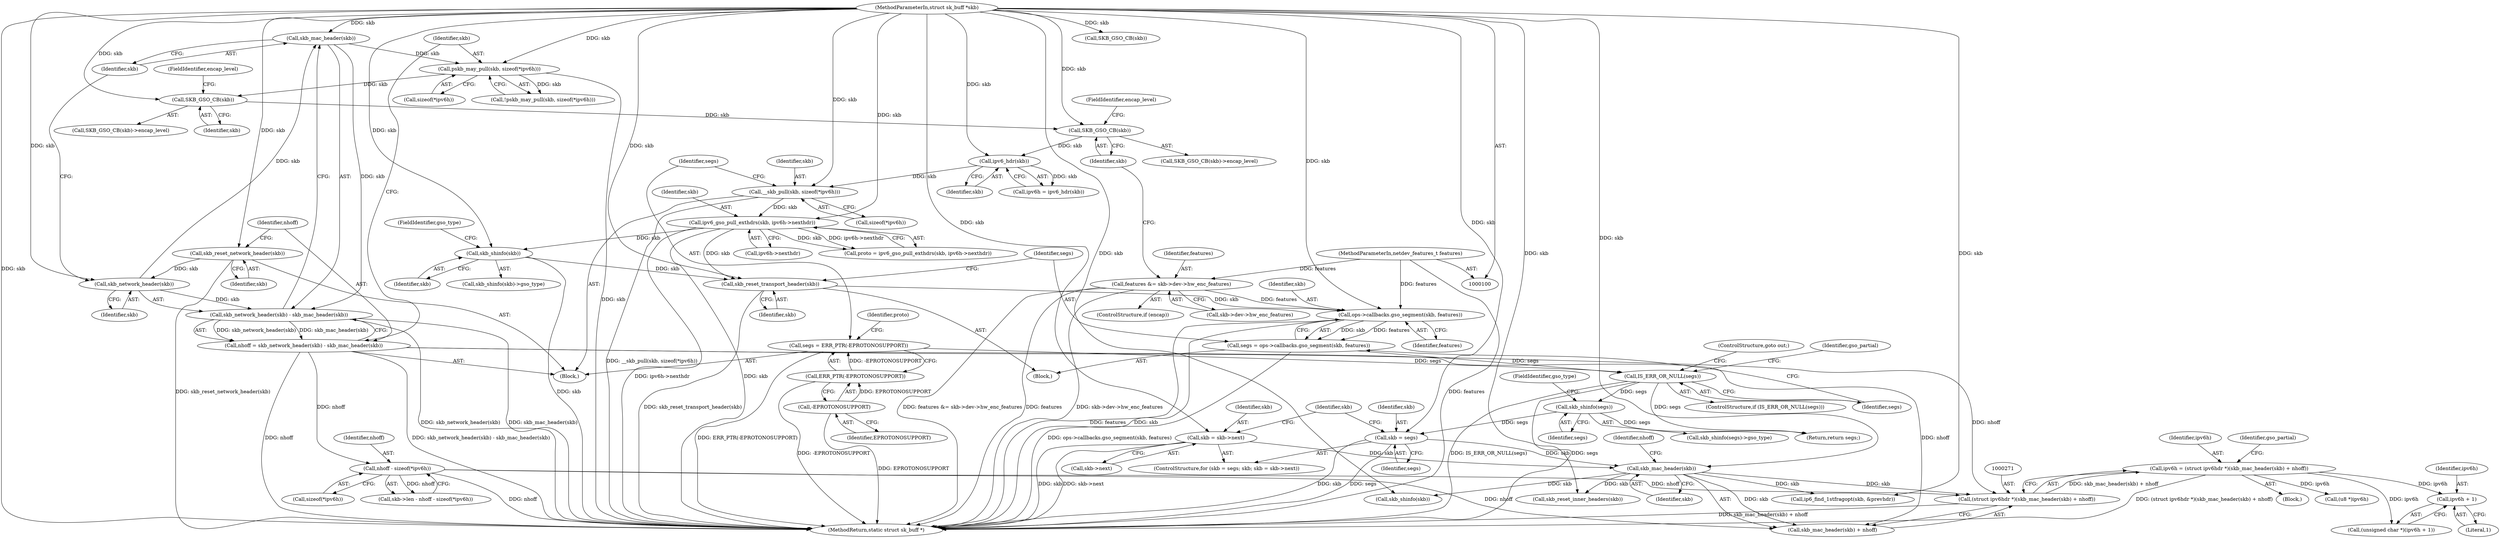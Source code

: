 digraph "0_linux_2423496af35d94a87156b063ea5cedffc10a70a1@pointer" {
"1000296" [label="(Call,ipv6h + 1)"];
"1000268" [label="(Call,ipv6h = (struct ipv6hdr *)(skb_mac_header(skb) + nhoff))"];
"1000270" [label="(Call,(struct ipv6hdr *)(skb_mac_header(skb) + nhoff))"];
"1000273" [label="(Call,skb_mac_header(skb))"];
"1000258" [label="(Call,skb = segs)"];
"1000253" [label="(Call,skb_shinfo(segs))"];
"1000244" [label="(Call,IS_ERR_OR_NULL(segs))"];
"1000177" [label="(Call,segs = ERR_PTR(-EPROTONOSUPPORT))"];
"1000179" [label="(Call,ERR_PTR(-EPROTONOSUPPORT))"];
"1000180" [label="(Call,-EPROTONOSUPPORT)"];
"1000238" [label="(Call,segs = ops->callbacks.gso_segment(skb, features))"];
"1000240" [label="(Call,ops->callbacks.gso_segment(skb, features))"];
"1000236" [label="(Call,skb_reset_transport_header(skb))"];
"1000184" [label="(Call,ipv6_gso_pull_exthdrs(skb, ipv6h->nexthdr))"];
"1000172" [label="(Call,__skb_pull(skb, sizeof(*ipv6h)))"];
"1000170" [label="(Call,ipv6_hdr(skb))"];
"1000162" [label="(Call,SKB_GSO_CB(skb))"];
"1000147" [label="(Call,SKB_GSO_CB(skb))"];
"1000137" [label="(Call,pskb_may_pull(skb, sizeof(*ipv6h)))"];
"1000132" [label="(Call,skb_mac_header(skb))"];
"1000130" [label="(Call,skb_network_header(skb))"];
"1000125" [label="(Call,skb_reset_network_header(skb))"];
"1000101" [label="(MethodParameterIn,struct sk_buff *skb)"];
"1000196" [label="(Call,skb_shinfo(skb))"];
"1000153" [label="(Call,features &= skb->dev->hw_enc_features)"];
"1000102" [label="(MethodParameterIn,netdev_features_t features)"];
"1000262" [label="(Call,skb = skb->next)"];
"1000306" [label="(Call,nhoff - sizeof(*ipv6h))"];
"1000127" [label="(Call,nhoff = skb_network_header(skb) - skb_mac_header(skb))"];
"1000129" [label="(Call,skb_network_header(skb) - skb_mac_header(skb))"];
"1000171" [label="(Identifier,skb)"];
"1000307" [label="(Identifier,nhoff)"];
"1000162" [label="(Call,SKB_GSO_CB(skb))"];
"1000129" [label="(Call,skb_network_header(skb) - skb_mac_header(skb))"];
"1000287" [label="(Call,SKB_GSO_CB(skb))"];
"1000277" [label="(Identifier,gso_partial)"];
"1000184" [label="(Call,ipv6_gso_pull_exthdrs(skb, ipv6h->nexthdr))"];
"1000254" [label="(Identifier,segs)"];
"1000302" [label="(Call,skb->len - nhoff - sizeof(*ipv6h))"];
"1000269" [label="(Identifier,ipv6h)"];
"1000243" [label="(ControlStructure,if (IS_ERR_OR_NULL(segs)))"];
"1000296" [label="(Call,ipv6h + 1)"];
"1000139" [label="(Call,sizeof(*ipv6h))"];
"1000242" [label="(Identifier,features)"];
"1000272" [label="(Call,skb_mac_header(skb) + nhoff)"];
"1000262" [label="(Call,skb = skb->next)"];
"1000255" [label="(FieldIdentifier,gso_type)"];
"1000186" [label="(Call,ipv6h->nexthdr)"];
"1000260" [label="(Identifier,segs)"];
"1000297" [label="(Identifier,ipv6h)"];
"1000267" [label="(Block,)"];
"1000183" [label="(Identifier,proto)"];
"1000138" [label="(Identifier,skb)"];
"1000154" [label="(Identifier,features)"];
"1000172" [label="(Call,__skb_pull(skb, sizeof(*ipv6h)))"];
"1000103" [label="(Block,)"];
"1000244" [label="(Call,IS_ERR_OR_NULL(segs))"];
"1000168" [label="(Call,ipv6h = ipv6_hdr(skb))"];
"1000181" [label="(Identifier,EPROTONOSUPPORT)"];
"1000274" [label="(Identifier,skb)"];
"1000174" [label="(Call,sizeof(*ipv6h))"];
"1000248" [label="(Identifier,gso_partial)"];
"1000137" [label="(Call,pskb_may_pull(skb, sizeof(*ipv6h)))"];
"1000261" [label="(Identifier,skb)"];
"1000258" [label="(Call,skb = segs)"];
"1000147" [label="(Call,SKB_GSO_CB(skb))"];
"1000146" [label="(Call,SKB_GSO_CB(skb)->encap_level)"];
"1000273" [label="(Call,skb_mac_header(skb))"];
"1000268" [label="(Call,ipv6h = (struct ipv6hdr *)(skb_mac_header(skb) + nhoff))"];
"1000198" [label="(FieldIdentifier,gso_type)"];
"1000306" [label="(Call,nhoff - sizeof(*ipv6h))"];
"1000127" [label="(Call,nhoff = skb_network_header(skb) - skb_mac_header(skb))"];
"1000241" [label="(Identifier,skb)"];
"1000380" [label="(Call,skb_reset_inner_headers(skb))"];
"1000178" [label="(Identifier,segs)"];
"1000275" [label="(Identifier,nhoff)"];
"1000270" [label="(Call,(struct ipv6hdr *)(skb_mac_header(skb) + nhoff))"];
"1000170" [label="(Call,ipv6_hdr(skb))"];
"1000161" [label="(Call,SKB_GSO_CB(skb)->encap_level)"];
"1000173" [label="(Identifier,skb)"];
"1000128" [label="(Identifier,nhoff)"];
"1000259" [label="(Identifier,skb)"];
"1000385" [label="(MethodReturn,static struct sk_buff *)"];
"1000322" [label="(Call,(u8 *)ipv6h)"];
"1000240" [label="(Call,ops->callbacks.gso_segment(skb, features))"];
"1000236" [label="(Call,skb_reset_transport_header(skb))"];
"1000235" [label="(Block,)"];
"1000196" [label="(Call,skb_shinfo(skb))"];
"1000252" [label="(Call,skb_shinfo(segs)->gso_type)"];
"1000151" [label="(ControlStructure,if (encap))"];
"1000126" [label="(Identifier,skb)"];
"1000153" [label="(Call,features &= skb->dev->hw_enc_features)"];
"1000294" [label="(Call,(unsigned char *)(ipv6h + 1))"];
"1000164" [label="(FieldIdentifier,encap_level)"];
"1000383" [label="(Return,return segs;)"];
"1000177" [label="(Call,segs = ERR_PTR(-EPROTONOSUPPORT))"];
"1000195" [label="(Call,skb_shinfo(skb)->gso_type)"];
"1000182" [label="(Call,proto = ipv6_gso_pull_exthdrs(skb, ipv6h->nexthdr))"];
"1000257" [label="(ControlStructure,for (skb = segs; skb; skb = skb->next))"];
"1000245" [label="(Identifier,segs)"];
"1000131" [label="(Identifier,skb)"];
"1000132" [label="(Call,skb_mac_header(skb))"];
"1000148" [label="(Identifier,skb)"];
"1000179" [label="(Call,ERR_PTR(-EPROTONOSUPPORT))"];
"1000298" [label="(Literal,1)"];
"1000237" [label="(Identifier,skb)"];
"1000246" [label="(ControlStructure,goto out;)"];
"1000185" [label="(Identifier,skb)"];
"1000130" [label="(Call,skb_network_header(skb))"];
"1000238" [label="(Call,segs = ops->callbacks.gso_segment(skb, features))"];
"1000308" [label="(Call,sizeof(*ipv6h))"];
"1000149" [label="(FieldIdentifier,encap_level)"];
"1000102" [label="(MethodParameterIn,netdev_features_t features)"];
"1000253" [label="(Call,skb_shinfo(segs))"];
"1000197" [label="(Identifier,skb)"];
"1000101" [label="(MethodParameterIn,struct sk_buff *skb)"];
"1000180" [label="(Call,-EPROTONOSUPPORT)"];
"1000282" [label="(Call,skb_shinfo(skb))"];
"1000125" [label="(Call,skb_reset_network_header(skb))"];
"1000163" [label="(Identifier,skb)"];
"1000264" [label="(Call,skb->next)"];
"1000136" [label="(Call,!pskb_may_pull(skb, sizeof(*ipv6h)))"];
"1000155" [label="(Call,skb->dev->hw_enc_features)"];
"1000133" [label="(Identifier,skb)"];
"1000263" [label="(Identifier,skb)"];
"1000333" [label="(Call,ip6_find_1stfragopt(skb, &prevhdr))"];
"1000239" [label="(Identifier,segs)"];
"1000296" -> "1000294"  [label="AST: "];
"1000296" -> "1000298"  [label="CFG: "];
"1000297" -> "1000296"  [label="AST: "];
"1000298" -> "1000296"  [label="AST: "];
"1000294" -> "1000296"  [label="CFG: "];
"1000268" -> "1000296"  [label="DDG: ipv6h"];
"1000268" -> "1000267"  [label="AST: "];
"1000268" -> "1000270"  [label="CFG: "];
"1000269" -> "1000268"  [label="AST: "];
"1000270" -> "1000268"  [label="AST: "];
"1000277" -> "1000268"  [label="CFG: "];
"1000268" -> "1000385"  [label="DDG: (struct ipv6hdr *)(skb_mac_header(skb) + nhoff)"];
"1000270" -> "1000268"  [label="DDG: skb_mac_header(skb) + nhoff"];
"1000268" -> "1000294"  [label="DDG: ipv6h"];
"1000268" -> "1000322"  [label="DDG: ipv6h"];
"1000270" -> "1000272"  [label="CFG: "];
"1000271" -> "1000270"  [label="AST: "];
"1000272" -> "1000270"  [label="AST: "];
"1000270" -> "1000385"  [label="DDG: skb_mac_header(skb) + nhoff"];
"1000273" -> "1000270"  [label="DDG: skb"];
"1000306" -> "1000270"  [label="DDG: nhoff"];
"1000127" -> "1000270"  [label="DDG: nhoff"];
"1000273" -> "1000272"  [label="AST: "];
"1000273" -> "1000274"  [label="CFG: "];
"1000274" -> "1000273"  [label="AST: "];
"1000275" -> "1000273"  [label="CFG: "];
"1000273" -> "1000272"  [label="DDG: skb"];
"1000258" -> "1000273"  [label="DDG: skb"];
"1000262" -> "1000273"  [label="DDG: skb"];
"1000101" -> "1000273"  [label="DDG: skb"];
"1000273" -> "1000282"  [label="DDG: skb"];
"1000273" -> "1000333"  [label="DDG: skb"];
"1000273" -> "1000380"  [label="DDG: skb"];
"1000258" -> "1000257"  [label="AST: "];
"1000258" -> "1000260"  [label="CFG: "];
"1000259" -> "1000258"  [label="AST: "];
"1000260" -> "1000258"  [label="AST: "];
"1000261" -> "1000258"  [label="CFG: "];
"1000258" -> "1000385"  [label="DDG: skb"];
"1000258" -> "1000385"  [label="DDG: segs"];
"1000253" -> "1000258"  [label="DDG: segs"];
"1000101" -> "1000258"  [label="DDG: skb"];
"1000253" -> "1000252"  [label="AST: "];
"1000253" -> "1000254"  [label="CFG: "];
"1000254" -> "1000253"  [label="AST: "];
"1000255" -> "1000253"  [label="CFG: "];
"1000244" -> "1000253"  [label="DDG: segs"];
"1000253" -> "1000383"  [label="DDG: segs"];
"1000244" -> "1000243"  [label="AST: "];
"1000244" -> "1000245"  [label="CFG: "];
"1000245" -> "1000244"  [label="AST: "];
"1000246" -> "1000244"  [label="CFG: "];
"1000248" -> "1000244"  [label="CFG: "];
"1000244" -> "1000385"  [label="DDG: IS_ERR_OR_NULL(segs)"];
"1000244" -> "1000385"  [label="DDG: segs"];
"1000177" -> "1000244"  [label="DDG: segs"];
"1000238" -> "1000244"  [label="DDG: segs"];
"1000244" -> "1000383"  [label="DDG: segs"];
"1000177" -> "1000103"  [label="AST: "];
"1000177" -> "1000179"  [label="CFG: "];
"1000178" -> "1000177"  [label="AST: "];
"1000179" -> "1000177"  [label="AST: "];
"1000183" -> "1000177"  [label="CFG: "];
"1000177" -> "1000385"  [label="DDG: ERR_PTR(-EPROTONOSUPPORT)"];
"1000179" -> "1000177"  [label="DDG: -EPROTONOSUPPORT"];
"1000179" -> "1000180"  [label="CFG: "];
"1000180" -> "1000179"  [label="AST: "];
"1000179" -> "1000385"  [label="DDG: -EPROTONOSUPPORT"];
"1000180" -> "1000179"  [label="DDG: EPROTONOSUPPORT"];
"1000180" -> "1000181"  [label="CFG: "];
"1000181" -> "1000180"  [label="AST: "];
"1000180" -> "1000385"  [label="DDG: EPROTONOSUPPORT"];
"1000238" -> "1000235"  [label="AST: "];
"1000238" -> "1000240"  [label="CFG: "];
"1000239" -> "1000238"  [label="AST: "];
"1000240" -> "1000238"  [label="AST: "];
"1000245" -> "1000238"  [label="CFG: "];
"1000238" -> "1000385"  [label="DDG: ops->callbacks.gso_segment(skb, features)"];
"1000240" -> "1000238"  [label="DDG: skb"];
"1000240" -> "1000238"  [label="DDG: features"];
"1000240" -> "1000242"  [label="CFG: "];
"1000241" -> "1000240"  [label="AST: "];
"1000242" -> "1000240"  [label="AST: "];
"1000240" -> "1000385"  [label="DDG: features"];
"1000240" -> "1000385"  [label="DDG: skb"];
"1000236" -> "1000240"  [label="DDG: skb"];
"1000101" -> "1000240"  [label="DDG: skb"];
"1000153" -> "1000240"  [label="DDG: features"];
"1000102" -> "1000240"  [label="DDG: features"];
"1000236" -> "1000235"  [label="AST: "];
"1000236" -> "1000237"  [label="CFG: "];
"1000237" -> "1000236"  [label="AST: "];
"1000239" -> "1000236"  [label="CFG: "];
"1000236" -> "1000385"  [label="DDG: skb_reset_transport_header(skb)"];
"1000184" -> "1000236"  [label="DDG: skb"];
"1000196" -> "1000236"  [label="DDG: skb"];
"1000101" -> "1000236"  [label="DDG: skb"];
"1000184" -> "1000182"  [label="AST: "];
"1000184" -> "1000186"  [label="CFG: "];
"1000185" -> "1000184"  [label="AST: "];
"1000186" -> "1000184"  [label="AST: "];
"1000182" -> "1000184"  [label="CFG: "];
"1000184" -> "1000385"  [label="DDG: ipv6h->nexthdr"];
"1000184" -> "1000385"  [label="DDG: skb"];
"1000184" -> "1000182"  [label="DDG: skb"];
"1000184" -> "1000182"  [label="DDG: ipv6h->nexthdr"];
"1000172" -> "1000184"  [label="DDG: skb"];
"1000101" -> "1000184"  [label="DDG: skb"];
"1000184" -> "1000196"  [label="DDG: skb"];
"1000172" -> "1000103"  [label="AST: "];
"1000172" -> "1000174"  [label="CFG: "];
"1000173" -> "1000172"  [label="AST: "];
"1000174" -> "1000172"  [label="AST: "];
"1000178" -> "1000172"  [label="CFG: "];
"1000172" -> "1000385"  [label="DDG: __skb_pull(skb, sizeof(*ipv6h))"];
"1000170" -> "1000172"  [label="DDG: skb"];
"1000101" -> "1000172"  [label="DDG: skb"];
"1000170" -> "1000168"  [label="AST: "];
"1000170" -> "1000171"  [label="CFG: "];
"1000171" -> "1000170"  [label="AST: "];
"1000168" -> "1000170"  [label="CFG: "];
"1000170" -> "1000168"  [label="DDG: skb"];
"1000162" -> "1000170"  [label="DDG: skb"];
"1000101" -> "1000170"  [label="DDG: skb"];
"1000162" -> "1000161"  [label="AST: "];
"1000162" -> "1000163"  [label="CFG: "];
"1000163" -> "1000162"  [label="AST: "];
"1000164" -> "1000162"  [label="CFG: "];
"1000147" -> "1000162"  [label="DDG: skb"];
"1000101" -> "1000162"  [label="DDG: skb"];
"1000147" -> "1000146"  [label="AST: "];
"1000147" -> "1000148"  [label="CFG: "];
"1000148" -> "1000147"  [label="AST: "];
"1000149" -> "1000147"  [label="CFG: "];
"1000137" -> "1000147"  [label="DDG: skb"];
"1000101" -> "1000147"  [label="DDG: skb"];
"1000137" -> "1000136"  [label="AST: "];
"1000137" -> "1000139"  [label="CFG: "];
"1000138" -> "1000137"  [label="AST: "];
"1000139" -> "1000137"  [label="AST: "];
"1000136" -> "1000137"  [label="CFG: "];
"1000137" -> "1000385"  [label="DDG: skb"];
"1000137" -> "1000136"  [label="DDG: skb"];
"1000132" -> "1000137"  [label="DDG: skb"];
"1000101" -> "1000137"  [label="DDG: skb"];
"1000132" -> "1000129"  [label="AST: "];
"1000132" -> "1000133"  [label="CFG: "];
"1000133" -> "1000132"  [label="AST: "];
"1000129" -> "1000132"  [label="CFG: "];
"1000132" -> "1000129"  [label="DDG: skb"];
"1000130" -> "1000132"  [label="DDG: skb"];
"1000101" -> "1000132"  [label="DDG: skb"];
"1000130" -> "1000129"  [label="AST: "];
"1000130" -> "1000131"  [label="CFG: "];
"1000131" -> "1000130"  [label="AST: "];
"1000133" -> "1000130"  [label="CFG: "];
"1000130" -> "1000129"  [label="DDG: skb"];
"1000125" -> "1000130"  [label="DDG: skb"];
"1000101" -> "1000130"  [label="DDG: skb"];
"1000125" -> "1000103"  [label="AST: "];
"1000125" -> "1000126"  [label="CFG: "];
"1000126" -> "1000125"  [label="AST: "];
"1000128" -> "1000125"  [label="CFG: "];
"1000125" -> "1000385"  [label="DDG: skb_reset_network_header(skb)"];
"1000101" -> "1000125"  [label="DDG: skb"];
"1000101" -> "1000100"  [label="AST: "];
"1000101" -> "1000385"  [label="DDG: skb"];
"1000101" -> "1000196"  [label="DDG: skb"];
"1000101" -> "1000262"  [label="DDG: skb"];
"1000101" -> "1000282"  [label="DDG: skb"];
"1000101" -> "1000287"  [label="DDG: skb"];
"1000101" -> "1000333"  [label="DDG: skb"];
"1000101" -> "1000380"  [label="DDG: skb"];
"1000196" -> "1000195"  [label="AST: "];
"1000196" -> "1000197"  [label="CFG: "];
"1000197" -> "1000196"  [label="AST: "];
"1000198" -> "1000196"  [label="CFG: "];
"1000196" -> "1000385"  [label="DDG: skb"];
"1000153" -> "1000151"  [label="AST: "];
"1000153" -> "1000155"  [label="CFG: "];
"1000154" -> "1000153"  [label="AST: "];
"1000155" -> "1000153"  [label="AST: "];
"1000163" -> "1000153"  [label="CFG: "];
"1000153" -> "1000385"  [label="DDG: skb->dev->hw_enc_features"];
"1000153" -> "1000385"  [label="DDG: features &= skb->dev->hw_enc_features"];
"1000153" -> "1000385"  [label="DDG: features"];
"1000102" -> "1000153"  [label="DDG: features"];
"1000102" -> "1000100"  [label="AST: "];
"1000102" -> "1000385"  [label="DDG: features"];
"1000262" -> "1000257"  [label="AST: "];
"1000262" -> "1000264"  [label="CFG: "];
"1000263" -> "1000262"  [label="AST: "];
"1000264" -> "1000262"  [label="AST: "];
"1000261" -> "1000262"  [label="CFG: "];
"1000262" -> "1000385"  [label="DDG: skb"];
"1000262" -> "1000385"  [label="DDG: skb->next"];
"1000306" -> "1000302"  [label="AST: "];
"1000306" -> "1000308"  [label="CFG: "];
"1000307" -> "1000306"  [label="AST: "];
"1000308" -> "1000306"  [label="AST: "];
"1000302" -> "1000306"  [label="CFG: "];
"1000306" -> "1000385"  [label="DDG: nhoff"];
"1000306" -> "1000272"  [label="DDG: nhoff"];
"1000306" -> "1000302"  [label="DDG: nhoff"];
"1000127" -> "1000306"  [label="DDG: nhoff"];
"1000127" -> "1000103"  [label="AST: "];
"1000127" -> "1000129"  [label="CFG: "];
"1000128" -> "1000127"  [label="AST: "];
"1000129" -> "1000127"  [label="AST: "];
"1000138" -> "1000127"  [label="CFG: "];
"1000127" -> "1000385"  [label="DDG: skb_network_header(skb) - skb_mac_header(skb)"];
"1000127" -> "1000385"  [label="DDG: nhoff"];
"1000129" -> "1000127"  [label="DDG: skb_network_header(skb)"];
"1000129" -> "1000127"  [label="DDG: skb_mac_header(skb)"];
"1000127" -> "1000272"  [label="DDG: nhoff"];
"1000129" -> "1000385"  [label="DDG: skb_network_header(skb)"];
"1000129" -> "1000385"  [label="DDG: skb_mac_header(skb)"];
}
